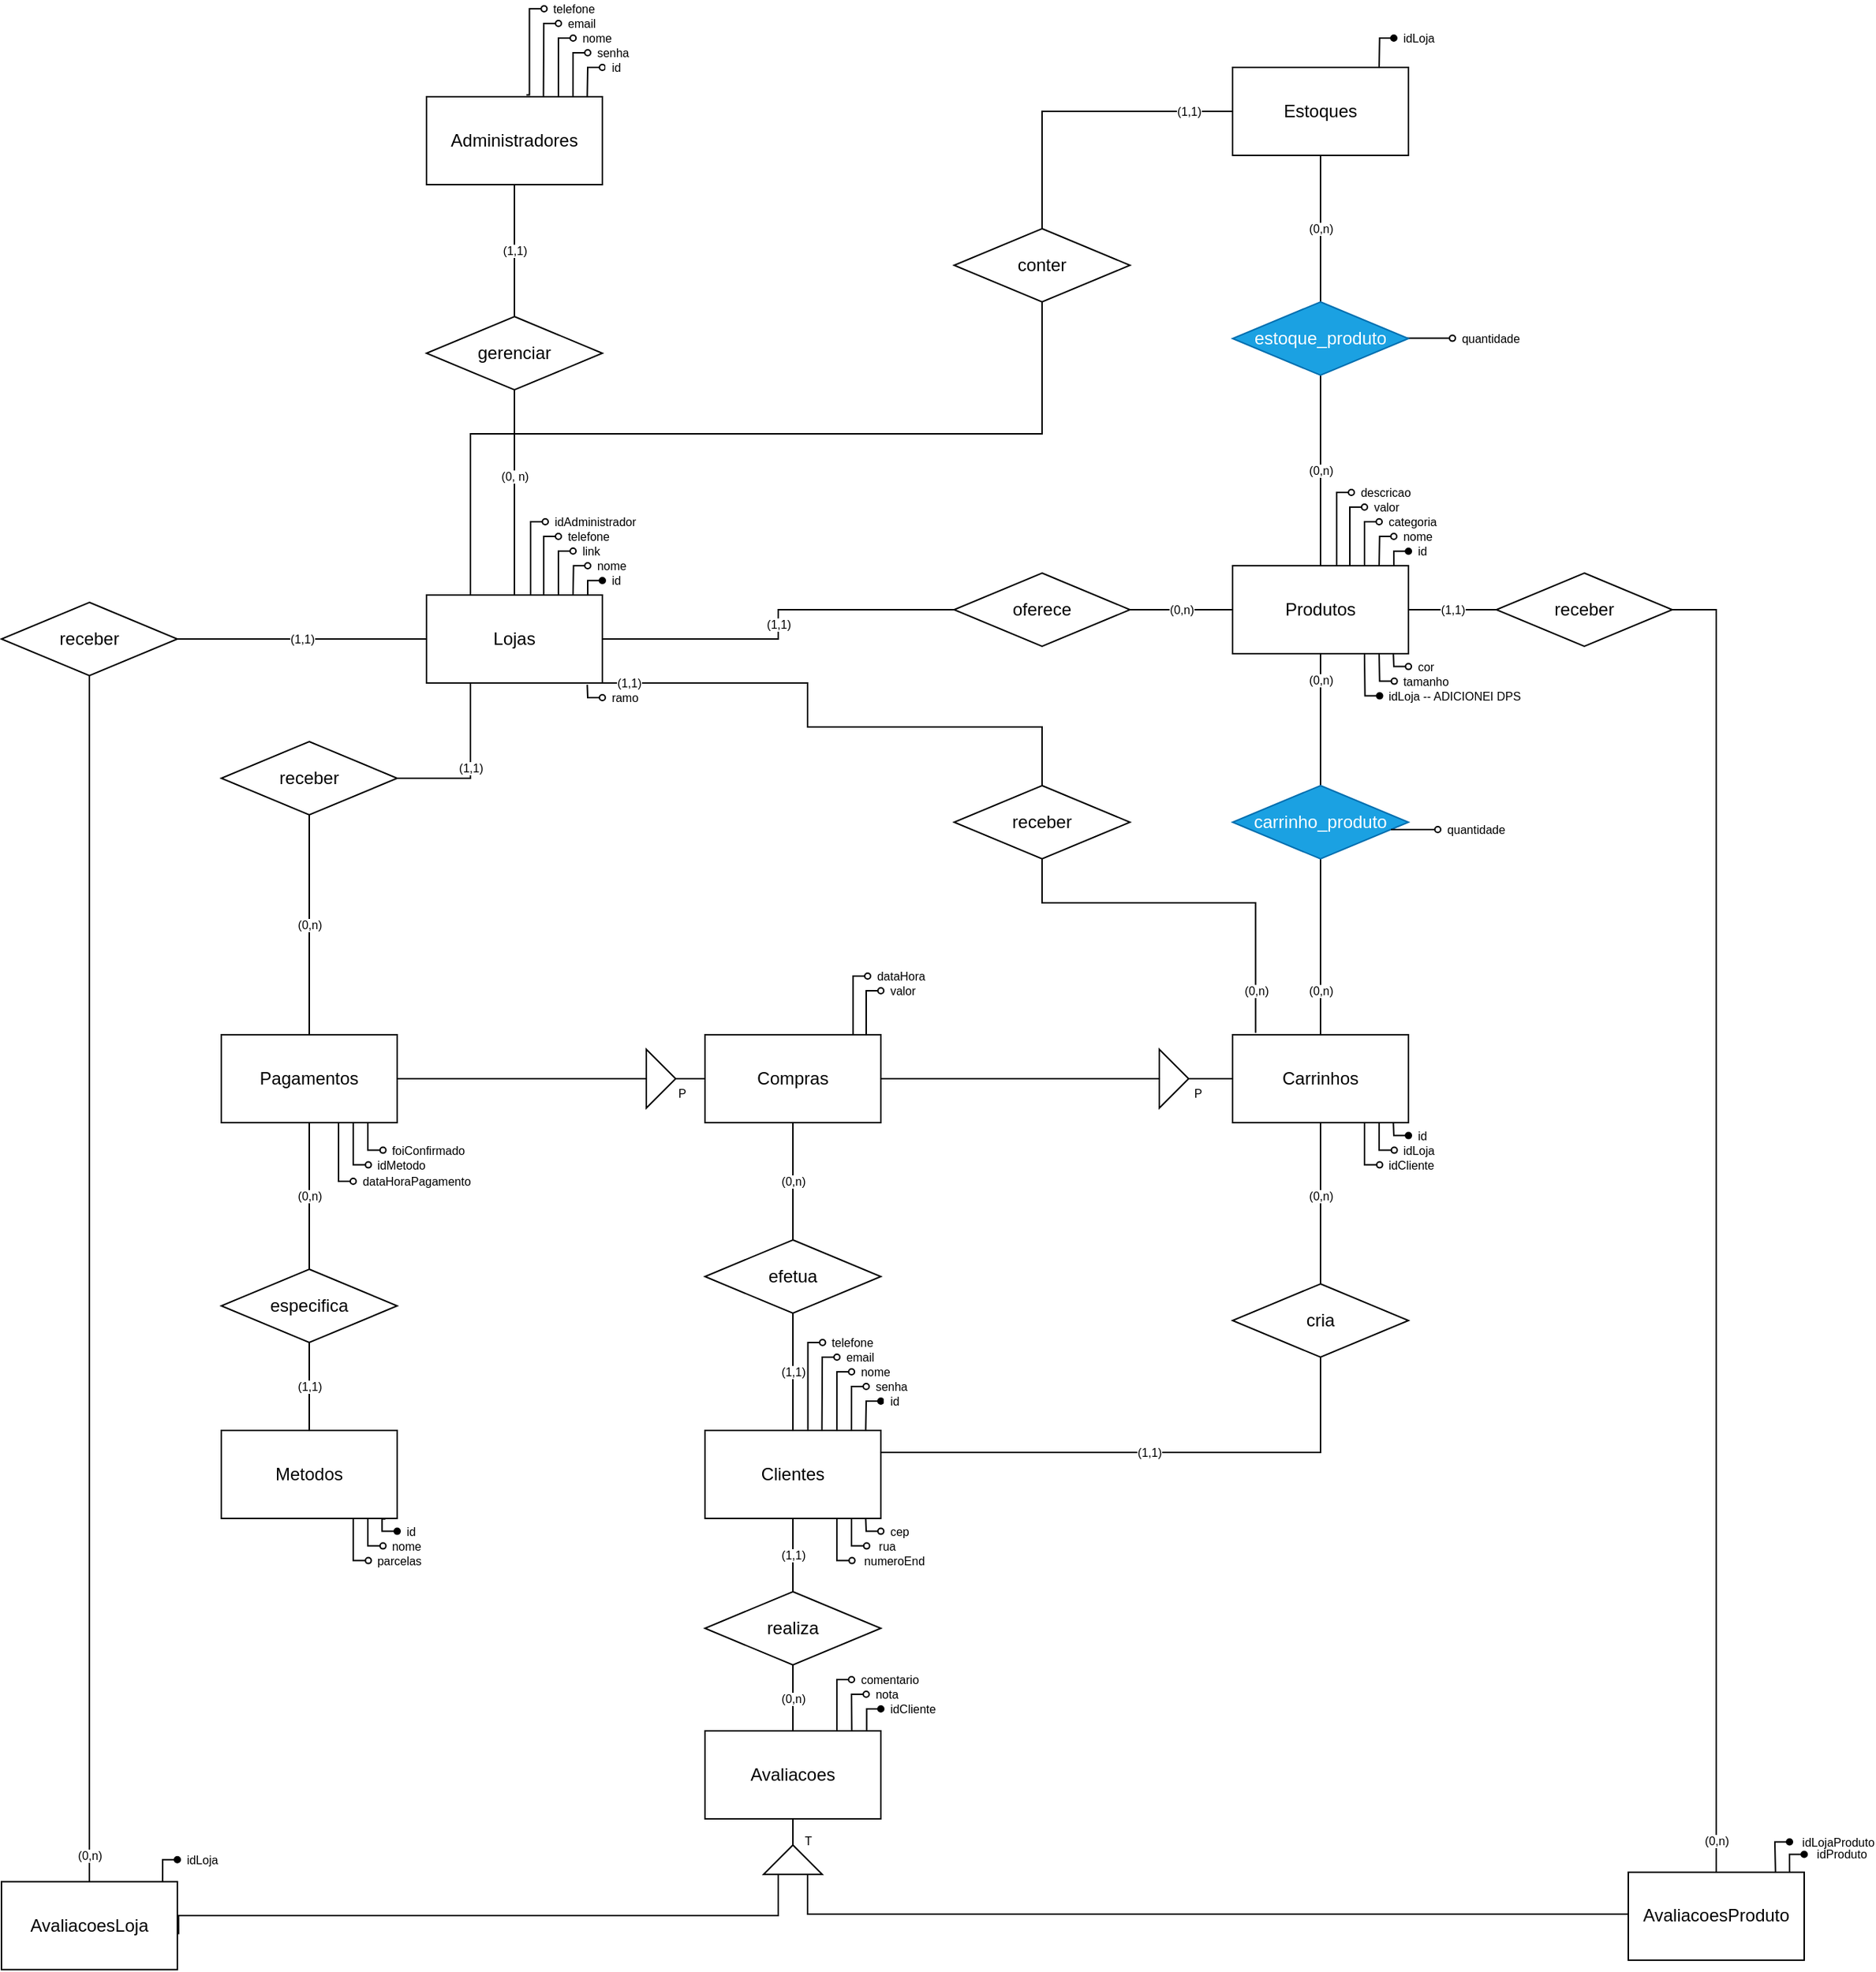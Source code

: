 <mxfile>
    <diagram id="R2lEEEUBdFMjLlhIrx00" name="Page-1">
        <mxGraphModel dx="750" dy="589" grid="1" gridSize="10" guides="1" tooltips="1" connect="1" arrows="1" fold="1" page="0" pageScale="1" pageWidth="850" pageHeight="1100" background="none" math="0" shadow="0" extFonts="Permanent Marker^https://fonts.googleapis.com/css?family=Permanent+Marker">
            <root>
                <mxCell id="0"/>
                <mxCell id="1" parent="0"/>
                <mxCell id="gfkWFcaRXmxyN_HxKn_e-24" value="(1,1)" style="edgeStyle=orthogonalEdgeStyle;rounded=0;orthogonalLoop=1;jettySize=auto;html=1;entryX=0;entryY=0.5;entryDx=0;entryDy=0;endArrow=none;endFill=0;endSize=3;fontSize=8;" parent="1" source="gfkWFcaRXmxyN_HxKn_e-1" target="gfkWFcaRXmxyN_HxKn_e-23" edge="1">
                    <mxGeometry relative="1" as="geometry"/>
                </mxCell>
                <mxCell id="3" value="" style="edgeStyle=elbowEdgeStyle;html=1;exitX=0.25;exitY=0;exitDx=0;exitDy=0;entryX=0.5;entryY=1;entryDx=0;entryDy=0;elbow=vertical;rounded=0;endArrow=none;endFill=0;" parent="1" source="gfkWFcaRXmxyN_HxKn_e-1" target="2" edge="1">
                    <mxGeometry x="0.2" relative="1" as="geometry">
                        <Array as="points">
                            <mxPoint x="350" y="300"/>
                            <mxPoint x="290" y="280"/>
                            <mxPoint x="370" y="280"/>
                        </Array>
                        <mxPoint as="offset"/>
                    </mxGeometry>
                </mxCell>
                <mxCell id="gfkWFcaRXmxyN_HxKn_e-30" value="(0,n)" style="edgeStyle=orthogonalEdgeStyle;rounded=0;orthogonalLoop=1;jettySize=auto;html=1;entryX=0.5;entryY=0;entryDx=0;entryDy=0;fontSize=8;endArrow=none;endFill=0;endSize=3;" parent="1" source="gfkWFcaRXmxyN_HxKn_e-10" target="gfkWFcaRXmxyN_HxKn_e-26" edge="1">
                    <mxGeometry x="-0.6" relative="1" as="geometry">
                        <mxPoint as="offset"/>
                    </mxGeometry>
                </mxCell>
                <mxCell id="gfkWFcaRXmxyN_HxKn_e-44" value="(1,1)" style="edgeStyle=orthogonalEdgeStyle;rounded=0;orthogonalLoop=1;jettySize=auto;html=1;entryX=0;entryY=0.5;entryDx=0;entryDy=0;fontSize=8;endArrow=none;endFill=0;endSize=3;" parent="1" source="gfkWFcaRXmxyN_HxKn_e-10" target="gfkWFcaRXmxyN_HxKn_e-43" edge="1">
                    <mxGeometry relative="1" as="geometry"/>
                </mxCell>
                <mxCell id="gfkWFcaRXmxyN_HxKn_e-60" value="(0,n)" style="edgeStyle=orthogonalEdgeStyle;rounded=0;orthogonalLoop=1;jettySize=auto;html=1;entryX=0.5;entryY=1;entryDx=0;entryDy=0;fontSize=8;endArrow=none;endFill=0;endSize=3;" parent="1" source="gfkWFcaRXmxyN_HxKn_e-15" target="gfkWFcaRXmxyN_HxKn_e-62" edge="1">
                    <mxGeometry relative="1" as="geometry">
                        <mxPoint x="-40" y="640.0" as="targetPoint"/>
                    </mxGeometry>
                </mxCell>
                <mxCell id="gfkWFcaRXmxyN_HxKn_e-15" value="Pagamentos" style="rounded=0;whiteSpace=wrap;html=1;" parent="1" vertex="1">
                    <mxGeometry x="-100" y="710" width="120" height="60" as="geometry"/>
                </mxCell>
                <mxCell id="gfkWFcaRXmxyN_HxKn_e-55" value="(0,n)" style="edgeStyle=orthogonalEdgeStyle;rounded=0;orthogonalLoop=1;jettySize=auto;html=1;fontSize=8;endArrow=none;endFill=0;endSize=3;exitX=0.5;exitY=0;exitDx=0;exitDy=0;entryX=0.5;entryY=1;entryDx=0;entryDy=0;" parent="1" source="gfkWFcaRXmxyN_HxKn_e-18" target="gfkWFcaRXmxyN_HxKn_e-49" edge="1">
                    <mxGeometry x="-0.958" relative="1" as="geometry">
                        <mxPoint x="120" y="770" as="targetPoint"/>
                        <mxPoint as="offset"/>
                    </mxGeometry>
                </mxCell>
                <mxCell id="gfkWFcaRXmxyN_HxKn_e-21" value="(1,1)" style="edgeStyle=orthogonalEdgeStyle;rounded=0;orthogonalLoop=1;jettySize=auto;html=1;exitX=0.5;exitY=0;exitDx=0;exitDy=0;entryX=0.5;entryY=1;entryDx=0;entryDy=0;endArrow=none;endFill=0;endSize=3;fontSize=8;" parent="1" source="gfkWFcaRXmxyN_HxKn_e-20" target="gfkWFcaRXmxyN_HxKn_e-16" edge="1">
                    <mxGeometry relative="1" as="geometry"/>
                </mxCell>
                <mxCell id="gfkWFcaRXmxyN_HxKn_e-22" value="(0, n)" style="edgeStyle=orthogonalEdgeStyle;rounded=0;orthogonalLoop=1;jettySize=auto;html=1;exitX=0.5;exitY=1;exitDx=0;exitDy=0;entryX=0.5;entryY=0;entryDx=0;entryDy=0;endArrow=none;endFill=0;endSize=3;fontSize=8;" parent="1" source="gfkWFcaRXmxyN_HxKn_e-20" target="gfkWFcaRXmxyN_HxKn_e-1" edge="1">
                    <mxGeometry x="-0.167" relative="1" as="geometry">
                        <mxPoint as="offset"/>
                    </mxGeometry>
                </mxCell>
                <mxCell id="gfkWFcaRXmxyN_HxKn_e-20" value="gerenciar" style="rhombus;whiteSpace=wrap;html=1;rounded=0;" parent="1" vertex="1">
                    <mxGeometry x="40" y="220" width="120" height="50" as="geometry"/>
                </mxCell>
                <mxCell id="gfkWFcaRXmxyN_HxKn_e-25" value="(0,n)" style="edgeStyle=orthogonalEdgeStyle;rounded=0;orthogonalLoop=1;jettySize=auto;html=1;entryX=0;entryY=0.5;entryDx=0;entryDy=0;endArrow=none;endFill=0;endSize=3;fontSize=8;" parent="1" source="gfkWFcaRXmxyN_HxKn_e-23" target="gfkWFcaRXmxyN_HxKn_e-10" edge="1">
                    <mxGeometry relative="1" as="geometry"/>
                </mxCell>
                <mxCell id="gfkWFcaRXmxyN_HxKn_e-23" value="oferece" style="rhombus;whiteSpace=wrap;html=1;rounded=0;" parent="1" vertex="1">
                    <mxGeometry x="400" y="395" width="120" height="50" as="geometry"/>
                </mxCell>
                <mxCell id="gfkWFcaRXmxyN_HxKn_e-31" value="(0,n)" style="edgeStyle=orthogonalEdgeStyle;rounded=0;orthogonalLoop=1;jettySize=auto;html=1;entryX=0.5;entryY=0;entryDx=0;entryDy=0;fontSize=8;endArrow=none;endFill=0;endSize=3;" parent="1" source="gfkWFcaRXmxyN_HxKn_e-26" target="gfkWFcaRXmxyN_HxKn_e-13" edge="1">
                    <mxGeometry x="0.5" relative="1" as="geometry">
                        <mxPoint as="offset"/>
                    </mxGeometry>
                </mxCell>
                <mxCell id="gfkWFcaRXmxyN_HxKn_e-38" value="(0,n)" style="edgeStyle=orthogonalEdgeStyle;rounded=0;orthogonalLoop=1;jettySize=auto;html=1;entryX=0.5;entryY=1;entryDx=0;entryDy=0;fontSize=8;endArrow=none;endFill=0;endSize=3;" parent="1" source="gfkWFcaRXmxyN_HxKn_e-37" target="gfkWFcaRXmxyN_HxKn_e-14" edge="1">
                    <mxGeometry relative="1" as="geometry"/>
                </mxCell>
                <mxCell id="gfkWFcaRXmxyN_HxKn_e-39" value="(1,1)" style="edgeStyle=orthogonalEdgeStyle;rounded=0;orthogonalLoop=1;jettySize=auto;html=1;entryX=0.5;entryY=0;entryDx=0;entryDy=0;fontSize=8;endArrow=none;endFill=0;endSize=3;" parent="1" source="gfkWFcaRXmxyN_HxKn_e-37" target="gfkWFcaRXmxyN_HxKn_e-12" edge="1">
                    <mxGeometry relative="1" as="geometry"/>
                </mxCell>
                <mxCell id="gfkWFcaRXmxyN_HxKn_e-37" value="efetua" style="rhombus;whiteSpace=wrap;html=1;rounded=0;" parent="1" vertex="1">
                    <mxGeometry x="230" y="850" width="120" height="50" as="geometry"/>
                </mxCell>
                <mxCell id="gfkWFcaRXmxyN_HxKn_e-45" value="(0,n)" style="edgeStyle=orthogonalEdgeStyle;rounded=0;orthogonalLoop=1;jettySize=auto;html=1;entryX=1;entryY=0.5;entryDx=0;entryDy=0;fontSize=8;endArrow=none;endFill=0;endSize=3;" parent="1" source="gfkWFcaRXmxyN_HxKn_e-43" target="gfkWFcaRXmxyN_HxKn_e-19" edge="1">
                    <mxGeometry x="0.773" relative="1" as="geometry">
                        <Array as="points">
                            <mxPoint x="920" y="420"/>
                            <mxPoint x="920" y="1305"/>
                        </Array>
                        <mxPoint as="offset"/>
                    </mxGeometry>
                </mxCell>
                <mxCell id="gfkWFcaRXmxyN_HxKn_e-43" value="receber" style="rhombus;whiteSpace=wrap;html=1;rounded=0;" parent="1" vertex="1">
                    <mxGeometry x="770" y="395" width="120" height="50" as="geometry"/>
                </mxCell>
                <mxCell id="gfkWFcaRXmxyN_HxKn_e-47" value="(0,n)" style="edgeStyle=orthogonalEdgeStyle;rounded=0;orthogonalLoop=1;jettySize=auto;html=1;entryX=0.5;entryY=1;entryDx=0;entryDy=0;fontSize=8;endArrow=none;endFill=0;endSize=3;" parent="1" source="gfkWFcaRXmxyN_HxKn_e-46" target="gfkWFcaRXmxyN_HxKn_e-11" edge="1">
                    <mxGeometry relative="1" as="geometry"/>
                </mxCell>
                <mxCell id="gfkWFcaRXmxyN_HxKn_e-54" value="(1,1)" style="edgeStyle=orthogonalEdgeStyle;rounded=0;orthogonalLoop=1;jettySize=auto;html=1;fontSize=8;endArrow=none;endFill=0;endSize=3;" parent="1" source="gfkWFcaRXmxyN_HxKn_e-49" target="gfkWFcaRXmxyN_HxKn_e-1" edge="1">
                    <mxGeometry relative="1" as="geometry"/>
                </mxCell>
                <mxCell id="gfkWFcaRXmxyN_HxKn_e-49" value="receber" style="rhombus;whiteSpace=wrap;html=1;rounded=0;" parent="1" vertex="1">
                    <mxGeometry x="-250" y="415" width="120" height="50" as="geometry"/>
                </mxCell>
                <mxCell id="gfkWFcaRXmxyN_HxKn_e-63" value="(1,1)" style="edgeStyle=orthogonalEdgeStyle;rounded=0;orthogonalLoop=1;jettySize=auto;html=1;entryX=0.25;entryY=1;entryDx=0;entryDy=0;fontSize=8;endArrow=none;endFill=0;endSize=3;" parent="1" source="gfkWFcaRXmxyN_HxKn_e-62" target="gfkWFcaRXmxyN_HxKn_e-1" edge="1">
                    <mxGeometry relative="1" as="geometry"/>
                </mxCell>
                <mxCell id="gfkWFcaRXmxyN_HxKn_e-62" value="receber" style="rhombus;whiteSpace=wrap;html=1;rounded=0;" parent="1" vertex="1">
                    <mxGeometry x="-100" y="510" width="120" height="50" as="geometry"/>
                </mxCell>
                <mxCell id="Jxzh74amWTMp8yf76nDP-11" value="" style="group" parent="1" vertex="1" connectable="0">
                    <mxGeometry x="40" y="20" width="120" height="110" as="geometry"/>
                </mxCell>
                <mxCell id="Jxzh74amWTMp8yf76nDP-6" value="&amp;nbsp; id" style="edgeStyle=elbowEdgeStyle;rounded=0;orthogonalLoop=1;jettySize=auto;html=1;exitX=0.914;exitY=-0.002;exitDx=0;exitDy=0;endArrow=oval;endFill=0;endSize=4;exitPerimeter=0;fontSize=8;align=left;" parent="Jxzh74amWTMp8yf76nDP-11" source="gfkWFcaRXmxyN_HxKn_e-16" edge="1">
                    <mxGeometry x="1" relative="1" as="geometry">
                        <mxPoint x="120" y="30" as="targetPoint"/>
                        <Array as="points">
                            <mxPoint x="110" y="40"/>
                            <mxPoint x="110" y="40"/>
                        </Array>
                        <mxPoint as="offset"/>
                    </mxGeometry>
                </mxCell>
                <mxCell id="gfkWFcaRXmxyN_HxKn_e-16" value="Administradores" style="rounded=0;whiteSpace=wrap;html=1;" parent="Jxzh74amWTMp8yf76nDP-11" vertex="1">
                    <mxGeometry y="50" width="120" height="60" as="geometry"/>
                </mxCell>
                <mxCell id="Jxzh74amWTMp8yf76nDP-7" value="&amp;nbsp; senha" style="edgeStyle=elbowEdgeStyle;rounded=0;orthogonalLoop=1;jettySize=auto;html=1;endArrow=oval;endFill=0;endSize=4;exitX=0.833;exitY=0;exitDx=0;exitDy=0;exitPerimeter=0;fontSize=8;align=left;labelBackgroundColor=none;" parent="Jxzh74amWTMp8yf76nDP-11" source="gfkWFcaRXmxyN_HxKn_e-16" edge="1">
                    <mxGeometry x="0.998" relative="1" as="geometry">
                        <mxPoint x="110" y="20" as="targetPoint"/>
                        <mxPoint x="100" y="40" as="sourcePoint"/>
                        <Array as="points">
                            <mxPoint x="100" y="30"/>
                            <mxPoint x="100" y="30"/>
                        </Array>
                        <mxPoint as="offset"/>
                    </mxGeometry>
                </mxCell>
                <mxCell id="Jxzh74amWTMp8yf76nDP-8" value="&amp;nbsp; nome" style="edgeStyle=elbowEdgeStyle;rounded=0;orthogonalLoop=1;jettySize=auto;html=1;endArrow=oval;endFill=0;endSize=4;exitX=0.75;exitY=0;exitDx=0;exitDy=0;fontSize=8;align=left;labelBackgroundColor=none;" parent="Jxzh74amWTMp8yf76nDP-11" source="gfkWFcaRXmxyN_HxKn_e-16" edge="1">
                    <mxGeometry x="1" relative="1" as="geometry">
                        <mxPoint x="100.04" y="10" as="targetPoint"/>
                        <mxPoint x="90.0" y="40" as="sourcePoint"/>
                        <Array as="points">
                            <mxPoint x="90.04" y="20"/>
                            <mxPoint x="90.04" y="20"/>
                        </Array>
                        <mxPoint as="offset"/>
                    </mxGeometry>
                </mxCell>
                <mxCell id="Jxzh74amWTMp8yf76nDP-9" value="&amp;nbsp; email" style="edgeStyle=elbowEdgeStyle;rounded=0;orthogonalLoop=1;jettySize=auto;html=1;endArrow=oval;endFill=0;endSize=4;exitX=0.665;exitY=-0.002;exitDx=0;exitDy=0;fontSize=8;align=left;labelBackgroundColor=none;exitPerimeter=0;" parent="Jxzh74amWTMp8yf76nDP-11" source="gfkWFcaRXmxyN_HxKn_e-16" edge="1">
                    <mxGeometry x="1" relative="1" as="geometry">
                        <mxPoint x="90.04" as="targetPoint"/>
                        <mxPoint x="80" y="40" as="sourcePoint"/>
                        <Array as="points">
                            <mxPoint x="80.04" y="10"/>
                            <mxPoint x="80.04" y="10"/>
                        </Array>
                        <mxPoint as="offset"/>
                    </mxGeometry>
                </mxCell>
                <mxCell id="Jxzh74amWTMp8yf76nDP-10" value="&amp;nbsp; telefone" style="edgeStyle=elbowEdgeStyle;rounded=0;orthogonalLoop=1;jettySize=auto;html=1;endArrow=oval;endFill=0;endSize=4;exitX=0.568;exitY=-0.021;exitDx=0;exitDy=0;fontSize=8;align=left;labelBackgroundColor=none;exitPerimeter=0;" parent="Jxzh74amWTMp8yf76nDP-11" source="gfkWFcaRXmxyN_HxKn_e-16" edge="1">
                    <mxGeometry x="1" relative="1" as="geometry">
                        <mxPoint x="80.24" y="-10" as="targetPoint"/>
                        <mxPoint x="70.0" y="39.88" as="sourcePoint"/>
                        <Array as="points">
                            <mxPoint x="70.24"/>
                            <mxPoint x="70.24"/>
                        </Array>
                        <mxPoint as="offset"/>
                    </mxGeometry>
                </mxCell>
                <mxCell id="Jxzh74amWTMp8yf76nDP-73" value="" style="group" parent="1" vertex="1" connectable="0">
                    <mxGeometry x="230" y="930" width="120" height="138.8" as="geometry"/>
                </mxCell>
                <mxCell id="gfkWFcaRXmxyN_HxKn_e-12" value="Clientes" style="rounded=0;whiteSpace=wrap;html=1;" parent="Jxzh74amWTMp8yf76nDP-73" vertex="1">
                    <mxGeometry y="50" width="120" height="60" as="geometry"/>
                </mxCell>
                <mxCell id="Jxzh74amWTMp8yf76nDP-47" value="&amp;nbsp; id" style="edgeStyle=elbowEdgeStyle;rounded=0;orthogonalLoop=1;jettySize=auto;html=1;exitX=0.914;exitY=-0.002;exitDx=0;exitDy=0;endArrow=oval;endFill=1;endSize=4;exitPerimeter=0;fontSize=8;align=left;" parent="Jxzh74amWTMp8yf76nDP-73" edge="1">
                    <mxGeometry x="1" relative="1" as="geometry">
                        <mxPoint x="120" y="30" as="targetPoint"/>
                        <mxPoint x="109.68" y="49.88" as="sourcePoint"/>
                        <Array as="points">
                            <mxPoint x="110" y="40"/>
                            <mxPoint x="110" y="40"/>
                        </Array>
                        <mxPoint as="offset"/>
                    </mxGeometry>
                </mxCell>
                <mxCell id="Jxzh74amWTMp8yf76nDP-48" value="&amp;nbsp; senha" style="edgeStyle=elbowEdgeStyle;rounded=0;orthogonalLoop=1;jettySize=auto;html=1;endArrow=oval;endFill=0;endSize=4;exitX=0.833;exitY=0;exitDx=0;exitDy=0;exitPerimeter=0;fontSize=8;align=left;labelBackgroundColor=none;" parent="Jxzh74amWTMp8yf76nDP-73" edge="1">
                    <mxGeometry x="0.998" relative="1" as="geometry">
                        <mxPoint x="110" y="20" as="targetPoint"/>
                        <mxPoint x="99.96" y="50" as="sourcePoint"/>
                        <Array as="points">
                            <mxPoint x="100" y="30"/>
                            <mxPoint x="100" y="30"/>
                        </Array>
                        <mxPoint as="offset"/>
                    </mxGeometry>
                </mxCell>
                <mxCell id="Jxzh74amWTMp8yf76nDP-49" value="&amp;nbsp; nome" style="edgeStyle=elbowEdgeStyle;rounded=0;orthogonalLoop=1;jettySize=auto;html=1;endArrow=oval;endFill=0;endSize=4;exitX=0.75;exitY=0;exitDx=0;exitDy=0;fontSize=8;align=left;labelBackgroundColor=none;" parent="Jxzh74amWTMp8yf76nDP-73" edge="1">
                    <mxGeometry x="1" relative="1" as="geometry">
                        <mxPoint x="100.04" y="10" as="targetPoint"/>
                        <mxPoint x="90" y="50" as="sourcePoint"/>
                        <Array as="points">
                            <mxPoint x="90.04" y="20"/>
                            <mxPoint x="90.04" y="20"/>
                        </Array>
                        <mxPoint as="offset"/>
                    </mxGeometry>
                </mxCell>
                <mxCell id="Jxzh74amWTMp8yf76nDP-50" value="&amp;nbsp; email" style="edgeStyle=elbowEdgeStyle;rounded=0;orthogonalLoop=1;jettySize=auto;html=1;endArrow=oval;endFill=0;endSize=4;exitX=0.665;exitY=-0.002;exitDx=0;exitDy=0;fontSize=8;align=left;labelBackgroundColor=none;exitPerimeter=0;" parent="Jxzh74amWTMp8yf76nDP-73" edge="1">
                    <mxGeometry x="1" relative="1" as="geometry">
                        <mxPoint x="90.04" as="targetPoint"/>
                        <mxPoint x="79.8" y="49.88" as="sourcePoint"/>
                        <Array as="points">
                            <mxPoint x="80.04" y="10"/>
                            <mxPoint x="80.04" y="10"/>
                        </Array>
                        <mxPoint as="offset"/>
                    </mxGeometry>
                </mxCell>
                <mxCell id="Jxzh74amWTMp8yf76nDP-51" value="&amp;nbsp; telefone" style="edgeStyle=elbowEdgeStyle;rounded=0;orthogonalLoop=1;jettySize=auto;html=1;endArrow=oval;endFill=0;endSize=4;fontSize=8;align=left;labelBackgroundColor=none;" parent="Jxzh74amWTMp8yf76nDP-73" source="gfkWFcaRXmxyN_HxKn_e-12" edge="1">
                    <mxGeometry x="1" relative="1" as="geometry">
                        <mxPoint x="80.24" y="-10" as="targetPoint"/>
                        <mxPoint x="68.16" y="48.74" as="sourcePoint"/>
                        <Array as="points">
                            <mxPoint x="70.24"/>
                            <mxPoint x="70.24"/>
                        </Array>
                        <mxPoint as="offset"/>
                    </mxGeometry>
                </mxCell>
                <mxCell id="Jxzh74amWTMp8yf76nDP-52" value="&amp;nbsp; cep" style="edgeStyle=elbowEdgeStyle;rounded=0;orthogonalLoop=1;jettySize=auto;html=1;exitX=0.914;exitY=1.02;exitDx=0;exitDy=0;labelBackgroundColor=none;fontSize=8;endArrow=oval;endFill=0;endSize=4;exitPerimeter=0;align=left;" parent="Jxzh74amWTMp8yf76nDP-73" edge="1">
                    <mxGeometry x="1" relative="1" as="geometry">
                        <mxPoint x="120" y="118.8" as="targetPoint"/>
                        <mxPoint x="109.68" y="110" as="sourcePoint"/>
                        <Array as="points">
                            <mxPoint x="110" y="118.8"/>
                            <mxPoint x="90" y="118.8"/>
                        </Array>
                        <mxPoint as="offset"/>
                    </mxGeometry>
                </mxCell>
                <mxCell id="Jxzh74amWTMp8yf76nDP-53" value="&amp;nbsp; &amp;nbsp;rua" style="edgeStyle=elbowEdgeStyle;rounded=0;orthogonalLoop=1;jettySize=auto;html=1;labelBackgroundColor=none;fontSize=8;endArrow=oval;endFill=0;endSize=4;align=left;" parent="Jxzh74amWTMp8yf76nDP-73" edge="1">
                    <mxGeometry x="1" relative="1" as="geometry">
                        <mxPoint x="110.32" y="128.8" as="targetPoint"/>
                        <mxPoint x="100" y="110" as="sourcePoint"/>
                        <Array as="points">
                            <mxPoint x="100" y="80"/>
                            <mxPoint x="80.32" y="128.8"/>
                        </Array>
                        <mxPoint as="offset"/>
                    </mxGeometry>
                </mxCell>
                <mxCell id="Jxzh74amWTMp8yf76nDP-54" value="&amp;nbsp; &amp;nbsp;numeroEnd" style="edgeStyle=elbowEdgeStyle;rounded=0;orthogonalLoop=1;jettySize=auto;html=1;labelBackgroundColor=none;fontSize=8;endArrow=oval;endFill=0;endSize=4;align=left;exitX=0.75;exitY=1;exitDx=0;exitDy=0;" parent="Jxzh74amWTMp8yf76nDP-73" edge="1">
                    <mxGeometry x="0.994" relative="1" as="geometry">
                        <mxPoint x="100.32" y="138.8" as="targetPoint"/>
                        <mxPoint x="90" y="110" as="sourcePoint"/>
                        <Array as="points">
                            <mxPoint x="90" y="90"/>
                            <mxPoint x="70.32" y="138.8"/>
                        </Array>
                        <mxPoint as="offset"/>
                    </mxGeometry>
                </mxCell>
                <mxCell id="4" value="(1,1)" style="edgeStyle=elbowEdgeStyle;rounded=0;html=1;entryX=0;entryY=0.5;entryDx=0;entryDy=0;endArrow=none;endFill=0;exitX=0.5;exitY=0;exitDx=0;exitDy=0;fontSize=8;" parent="1" source="2" target="gfkWFcaRXmxyN_HxKn_e-11" edge="1">
                    <mxGeometry x="0.714" relative="1" as="geometry">
                        <Array as="points">
                            <mxPoint x="460" y="120"/>
                        </Array>
                        <mxPoint as="offset"/>
                    </mxGeometry>
                </mxCell>
                <mxCell id="2" value="conter" style="rhombus;whiteSpace=wrap;html=1;rounded=0;" parent="1" vertex="1">
                    <mxGeometry x="400" y="160" width="120" height="50" as="geometry"/>
                </mxCell>
                <mxCell id="11" value="(1,1)" style="edgeStyle=elbowEdgeStyle;rounded=0;html=1;entryX=1;entryY=0.25;entryDx=0;entryDy=0;endArrow=none;endFill=0;exitX=0.5;exitY=1;exitDx=0;exitDy=0;jumpSize=5;fontSize=8;" parent="1" source="10" target="gfkWFcaRXmxyN_HxKn_e-12" edge="1">
                    <mxGeometry relative="1" as="geometry">
                        <Array as="points">
                            <mxPoint x="650" y="950"/>
                            <mxPoint x="640" y="970"/>
                        </Array>
                    </mxGeometry>
                </mxCell>
                <mxCell id="12" value="(0,n)" style="edgeStyle=elbowEdgeStyle;rounded=0;html=1;endArrow=none;endFill=0;exitX=0.5;exitY=0;exitDx=0;exitDy=0;fontSize=8;" parent="1" source="10" edge="1">
                    <mxGeometry relative="1" as="geometry">
                        <mxPoint x="640" y="770" as="targetPoint"/>
                        <Array as="points">
                            <mxPoint x="650" y="830"/>
                        </Array>
                    </mxGeometry>
                </mxCell>
                <mxCell id="10" value="cria" style="rhombus;whiteSpace=wrap;html=1;rounded=0;" parent="1" vertex="1">
                    <mxGeometry x="590" y="880" width="120" height="50" as="geometry"/>
                </mxCell>
                <mxCell id="20" value="(1,1)" style="edgeStyle=orthogonalEdgeStyle;rounded=0;jumpSize=5;html=1;entryX=0.75;entryY=1;entryDx=0;entryDy=0;fontSize=8;endArrow=none;endFill=0;" parent="1" source="19" target="gfkWFcaRXmxyN_HxKn_e-1" edge="1">
                    <mxGeometry x="0.76" relative="1" as="geometry">
                        <Array as="points">
                            <mxPoint x="460" y="500"/>
                            <mxPoint x="300" y="500"/>
                        </Array>
                        <mxPoint as="offset"/>
                    </mxGeometry>
                </mxCell>
                <mxCell id="21" value="(0,n)" style="edgeStyle=orthogonalEdgeStyle;rounded=0;jumpSize=5;html=1;entryX=0.131;entryY=-0.021;entryDx=0;entryDy=0;fontSize=8;endArrow=none;endFill=0;exitX=0.5;exitY=1;exitDx=0;exitDy=0;entryPerimeter=0;" parent="1" source="19" target="gfkWFcaRXmxyN_HxKn_e-13" edge="1">
                    <mxGeometry x="0.783" relative="1" as="geometry">
                        <Array as="points">
                            <mxPoint x="460" y="620"/>
                            <mxPoint x="606" y="620"/>
                        </Array>
                        <mxPoint as="offset"/>
                    </mxGeometry>
                </mxCell>
                <mxCell id="19" value="receber" style="rhombus;whiteSpace=wrap;html=1;rounded=0;" parent="1" vertex="1">
                    <mxGeometry x="400" y="540" width="120" height="50" as="geometry"/>
                </mxCell>
                <mxCell id="gfkWFcaRXmxyN_HxKn_e-48" value="(0,n)" style="edgeStyle=orthogonalEdgeStyle;rounded=0;orthogonalLoop=1;jettySize=auto;html=1;entryX=0.5;entryY=0;entryDx=0;entryDy=0;fontSize=8;endArrow=none;endFill=0;endSize=3;" parent="1" source="gfkWFcaRXmxyN_HxKn_e-46" target="gfkWFcaRXmxyN_HxKn_e-10" edge="1">
                    <mxGeometry relative="1" as="geometry"/>
                </mxCell>
                <mxCell id="24" value="" style="group" parent="1" vertex="1" connectable="0">
                    <mxGeometry x="590" y="540" width="128" height="50" as="geometry"/>
                </mxCell>
                <mxCell id="gfkWFcaRXmxyN_HxKn_e-26" value="carrinho_produto" style="rhombus;whiteSpace=wrap;html=1;rounded=0;fillColor=#1ba1e2;fontColor=#ffffff;strokeColor=#006EAF;" parent="24" vertex="1">
                    <mxGeometry width="120" height="50" as="geometry"/>
                </mxCell>
                <mxCell id="Jxzh74amWTMp8yf76nDP-60" value="&amp;nbsp; quantidade" style="edgeStyle=elbowEdgeStyle;rounded=0;orthogonalLoop=1;jettySize=auto;html=1;labelBackgroundColor=none;fontSize=8;endArrow=oval;endFill=0;endSize=4;align=left;" parent="24" source="gfkWFcaRXmxyN_HxKn_e-26" edge="1">
                    <mxGeometry x="1" relative="1" as="geometry">
                        <mxPoint x="140" y="30" as="targetPoint"/>
                        <mxPoint x="80" y="50" as="sourcePoint"/>
                        <Array as="points">
                            <mxPoint x="70" y="50"/>
                            <mxPoint x="128" y="50"/>
                        </Array>
                        <mxPoint as="offset"/>
                    </mxGeometry>
                </mxCell>
                <mxCell id="25" value="" style="group" parent="1" vertex="1" connectable="0">
                    <mxGeometry x="590" y="210" width="138" height="50" as="geometry"/>
                </mxCell>
                <mxCell id="9" value="&amp;nbsp; quantidade" style="edgeStyle=elbowEdgeStyle;rounded=0;orthogonalLoop=1;jettySize=auto;html=1;labelBackgroundColor=none;fontSize=8;endArrow=oval;endFill=0;endSize=4;align=left;" parent="25" edge="1">
                    <mxGeometry x="1" relative="1" as="geometry">
                        <mxPoint x="150" y="24.8" as="targetPoint"/>
                        <mxPoint x="70" y="24.8" as="sourcePoint"/>
                        <Array as="points">
                            <mxPoint x="80" y="24.8"/>
                            <mxPoint x="138" y="24.8"/>
                        </Array>
                        <mxPoint as="offset"/>
                    </mxGeometry>
                </mxCell>
                <mxCell id="gfkWFcaRXmxyN_HxKn_e-46" value="estoque_produto" style="rhombus;whiteSpace=wrap;html=1;rounded=0;fillColor=#1ba1e2;fontColor=#ffffff;strokeColor=#006EAF;" parent="25" vertex="1">
                    <mxGeometry width="120" height="50" as="geometry"/>
                </mxCell>
                <mxCell id="26" value="" style="group" parent="1" vertex="1" connectable="0">
                    <mxGeometry x="590" y="50" width="120" height="60" as="geometry"/>
                </mxCell>
                <mxCell id="gfkWFcaRXmxyN_HxKn_e-11" value="Estoques&lt;span style=&quot;color: rgba(0, 0, 0, 0); font-family: monospace; font-size: 0px; text-align: start;&quot;&gt;%3CmxGraphModel%3E%3Croot%3E%3CmxCell%20id%3D%220%22%2F%3E%3CmxCell%20id%3D%221%22%20parent%3D%220%22%2F%3E%3CmxCell%20id%3D%222%22%20value%3D%22Produtos%22%20style%3D%22rounded%3D0%3BwhiteSpace%3Dwrap%3Bhtml%3D1%3B%22%20vertex%3D%221%22%20parent%3D%221%22%3E%3CmxGeometry%20x%3D%22320%22%20y%3D%2290%22%20width%3D%22120%22%20height%3D%2260%22%20as%3D%22geometry%22%2F%3E%3C%2FmxCell%3E%3C%2Froot%3E%3C%2FmxGraphModel%3E&lt;/span&gt;" style="rounded=0;whiteSpace=wrap;html=1;" parent="26" vertex="1">
                    <mxGeometry width="120" height="60" as="geometry"/>
                </mxCell>
                <mxCell id="Jxzh74amWTMp8yf76nDP-30" value="&amp;nbsp; idLoja" style="edgeStyle=elbowEdgeStyle;rounded=0;orthogonalLoop=1;jettySize=auto;html=1;endArrow=oval;endFill=1;endSize=4;fontSize=8;align=left;labelBackgroundColor=none;" parent="26" edge="1">
                    <mxGeometry x="1" relative="1" as="geometry">
                        <mxPoint x="110" y="-20" as="targetPoint"/>
                        <mxPoint x="100" as="sourcePoint"/>
                        <Array as="points">
                            <mxPoint x="100.32" y="0.12"/>
                        </Array>
                        <mxPoint as="offset"/>
                    </mxGeometry>
                </mxCell>
                <mxCell id="27" value="" style="group" parent="1" vertex="1" connectable="0">
                    <mxGeometry x="590" y="340" width="120" height="138.8" as="geometry"/>
                </mxCell>
                <mxCell id="gfkWFcaRXmxyN_HxKn_e-10" value="Produtos" style="rounded=0;whiteSpace=wrap;html=1;" parent="27" vertex="1">
                    <mxGeometry y="50" width="120" height="60" as="geometry"/>
                </mxCell>
                <mxCell id="Jxzh74amWTMp8yf76nDP-22" value="&amp;nbsp; id" style="edgeStyle=elbowEdgeStyle;rounded=0;orthogonalLoop=1;jettySize=auto;html=1;endArrow=oval;endFill=1;endSize=4;fontSize=8;align=left;labelBackgroundColor=none;exitX=0.917;exitY=-0.008;exitDx=0;exitDy=0;exitPerimeter=0;" parent="27" edge="1">
                    <mxGeometry x="1" relative="1" as="geometry">
                        <mxPoint x="120" y="40.12" as="targetPoint"/>
                        <mxPoint x="110.04" y="49.52" as="sourcePoint"/>
                        <Array as="points">
                            <mxPoint x="110" y="50.12"/>
                            <mxPoint x="110" y="50.12"/>
                        </Array>
                        <mxPoint as="offset"/>
                    </mxGeometry>
                </mxCell>
                <mxCell id="Jxzh74amWTMp8yf76nDP-23" value="&amp;nbsp; nome" style="edgeStyle=elbowEdgeStyle;rounded=0;orthogonalLoop=1;jettySize=auto;html=1;endArrow=oval;endFill=0;endSize=4;fontSize=8;align=left;labelBackgroundColor=none;" parent="27" edge="1">
                    <mxGeometry x="1" relative="1" as="geometry">
                        <mxPoint x="110" y="30" as="targetPoint"/>
                        <mxPoint x="100" y="50" as="sourcePoint"/>
                        <Array as="points">
                            <mxPoint x="100.32" y="50.12"/>
                        </Array>
                        <mxPoint as="offset"/>
                    </mxGeometry>
                </mxCell>
                <mxCell id="Jxzh74amWTMp8yf76nDP-24" value="&amp;nbsp; categoria" style="edgeStyle=elbowEdgeStyle;rounded=0;orthogonalLoop=1;jettySize=auto;html=1;endArrow=oval;endFill=0;endSize=4;fontSize=8;align=left;labelBackgroundColor=none;" parent="27" edge="1">
                    <mxGeometry x="1" relative="1" as="geometry">
                        <mxPoint x="100" y="20" as="targetPoint"/>
                        <mxPoint x="90" y="50" as="sourcePoint"/>
                        <Array as="points">
                            <mxPoint x="90" y="30"/>
                            <mxPoint x="90.32" y="40.12"/>
                        </Array>
                        <mxPoint as="offset"/>
                    </mxGeometry>
                </mxCell>
                <mxCell id="Jxzh74amWTMp8yf76nDP-25" value="&amp;nbsp; valor" style="edgeStyle=elbowEdgeStyle;rounded=0;orthogonalLoop=1;jettySize=auto;html=1;exitX=0.658;exitY=0;exitDx=0;exitDy=0;endArrow=oval;endFill=0;endSize=4;fontSize=8;align=left;labelBackgroundColor=none;exitPerimeter=0;" parent="27" edge="1">
                    <mxGeometry x="1" relative="1" as="geometry">
                        <mxPoint x="90" y="10" as="targetPoint"/>
                        <mxPoint x="78.96" y="50" as="sourcePoint"/>
                        <Array as="points">
                            <mxPoint x="80" y="10"/>
                            <mxPoint x="80" y="20"/>
                            <mxPoint x="80" y="30"/>
                            <mxPoint x="80" y="10"/>
                            <mxPoint x="80.32" y="20.12"/>
                        </Array>
                        <mxPoint as="offset"/>
                    </mxGeometry>
                </mxCell>
                <mxCell id="Jxzh74amWTMp8yf76nDP-26" value="&amp;nbsp; descricao" style="edgeStyle=elbowEdgeStyle;rounded=0;orthogonalLoop=1;jettySize=auto;html=1;exitX=0.583;exitY=0;exitDx=0;exitDy=0;endArrow=oval;endFill=0;endSize=4;fontSize=8;align=left;labelBackgroundColor=none;exitPerimeter=0;" parent="27" edge="1">
                    <mxGeometry x="1" relative="1" as="geometry">
                        <mxPoint x="81.04" as="targetPoint"/>
                        <mxPoint x="69.96" y="50" as="sourcePoint"/>
                        <Array as="points">
                            <mxPoint x="71.04"/>
                            <mxPoint x="71.04" y="10"/>
                            <mxPoint x="71.04" y="20"/>
                            <mxPoint x="71.04"/>
                            <mxPoint x="71.36" y="10.12"/>
                        </Array>
                        <mxPoint as="offset"/>
                    </mxGeometry>
                </mxCell>
                <mxCell id="Jxzh74amWTMp8yf76nDP-27" value="&amp;nbsp; cor" style="edgeStyle=elbowEdgeStyle;rounded=0;orthogonalLoop=1;jettySize=auto;html=1;exitX=0.914;exitY=1.02;exitDx=0;exitDy=0;labelBackgroundColor=none;fontSize=8;endArrow=oval;endFill=0;endSize=4;exitPerimeter=0;align=left;" parent="27" edge="1">
                    <mxGeometry x="1" relative="1" as="geometry">
                        <mxPoint x="120" y="118.8" as="targetPoint"/>
                        <mxPoint x="109.68" y="110.0" as="sourcePoint"/>
                        <Array as="points">
                            <mxPoint x="110" y="118.8"/>
                            <mxPoint x="90" y="118.8"/>
                        </Array>
                        <mxPoint as="offset"/>
                    </mxGeometry>
                </mxCell>
                <mxCell id="Jxzh74amWTMp8yf76nDP-28" value="&amp;nbsp; tamanho" style="edgeStyle=elbowEdgeStyle;rounded=0;orthogonalLoop=1;jettySize=auto;html=1;labelBackgroundColor=none;fontSize=8;endArrow=oval;endFill=0;endSize=4;align=left;" parent="27" edge="1">
                    <mxGeometry x="1" relative="1" as="geometry">
                        <mxPoint x="110.32" y="128.8" as="targetPoint"/>
                        <mxPoint x="100" y="110" as="sourcePoint"/>
                        <Array as="points">
                            <mxPoint x="100.32" y="128.8"/>
                            <mxPoint x="80.32" y="128.8"/>
                        </Array>
                        <mxPoint as="offset"/>
                    </mxGeometry>
                </mxCell>
                <mxCell id="22" value="&amp;nbsp; idLoja -- ADICIONEI DPS" style="edgeStyle=elbowEdgeStyle;rounded=0;orthogonalLoop=1;jettySize=auto;html=1;labelBackgroundColor=none;fontSize=8;endArrow=oval;endFill=1;endSize=4;align=left;exitX=0.75;exitY=1;exitDx=0;exitDy=0;" parent="27" source="gfkWFcaRXmxyN_HxKn_e-10" edge="1">
                    <mxGeometry x="1" relative="1" as="geometry">
                        <mxPoint x="100.32" y="138.8" as="targetPoint"/>
                        <mxPoint x="90" y="120" as="sourcePoint"/>
                        <Array as="points">
                            <mxPoint x="90.32" y="138.8"/>
                            <mxPoint x="70.32" y="138.8"/>
                        </Array>
                        <mxPoint as="offset"/>
                    </mxGeometry>
                </mxCell>
                <mxCell id="31" value="&amp;nbsp; foiConfirmado" style="edgeStyle=elbowEdgeStyle;rounded=0;orthogonalLoop=1;jettySize=auto;html=1;labelBackgroundColor=none;fontSize=8;endArrow=oval;endFill=0;endSize=4;align=left;" parent="1" edge="1">
                    <mxGeometry x="1" relative="1" as="geometry">
                        <mxPoint x="10.32" y="788.8" as="targetPoint"/>
                        <mxPoint y="770" as="sourcePoint"/>
                        <Array as="points">
                            <mxPoint y="770"/>
                            <mxPoint y="740"/>
                            <mxPoint x="-19.68" y="788.8"/>
                        </Array>
                        <mxPoint as="offset"/>
                    </mxGeometry>
                </mxCell>
                <mxCell id="32" value="&amp;nbsp; idMetodo" style="edgeStyle=elbowEdgeStyle;rounded=0;orthogonalLoop=1;jettySize=auto;html=1;labelBackgroundColor=none;fontSize=8;endArrow=oval;endFill=0;endSize=4;align=left;" parent="1" edge="1">
                    <mxGeometry x="1" relative="1" as="geometry">
                        <mxPoint x="0.32" y="798.8" as="targetPoint"/>
                        <mxPoint x="-10" y="770" as="sourcePoint"/>
                        <Array as="points">
                            <mxPoint x="-10" y="750"/>
                            <mxPoint x="-29.68" y="798.8"/>
                        </Array>
                        <mxPoint as="offset"/>
                    </mxGeometry>
                </mxCell>
                <mxCell id="34" value="&amp;nbsp; dataHoraPagamento" style="edgeStyle=elbowEdgeStyle;rounded=0;orthogonalLoop=1;jettySize=auto;html=1;labelBackgroundColor=none;fontSize=8;endArrow=oval;endFill=0;endSize=4;align=left;" parent="1" edge="1">
                    <mxGeometry x="1" relative="1" as="geometry">
                        <mxPoint x="-10" y="810" as="targetPoint"/>
                        <mxPoint x="-20" y="770" as="sourcePoint"/>
                        <Array as="points">
                            <mxPoint x="-20" y="810"/>
                            <mxPoint x="-20" y="790"/>
                            <mxPoint x="-30" y="770"/>
                            <mxPoint x="-30" y="771.2"/>
                            <mxPoint x="-49.68" y="820"/>
                        </Array>
                        <mxPoint as="offset"/>
                    </mxGeometry>
                </mxCell>
                <mxCell id="45" value="(0,n)" style="edgeStyle=orthogonalEdgeStyle;rounded=0;jumpSize=5;html=1;entryX=0.5;entryY=1;entryDx=0;entryDy=0;fontSize=8;endArrow=none;endFill=0;" parent="1" source="42" target="gfkWFcaRXmxyN_HxKn_e-15" edge="1">
                    <mxGeometry relative="1" as="geometry"/>
                </mxCell>
                <mxCell id="42" value="especifica" style="rhombus;whiteSpace=wrap;html=1;rounded=0;" parent="1" vertex="1">
                    <mxGeometry x="-100" y="870" width="120" height="50" as="geometry"/>
                </mxCell>
                <mxCell id="44" value="(1,1)" style="edgeStyle=orthogonalEdgeStyle;rounded=0;jumpSize=5;html=1;fontSize=8;endArrow=none;endFill=0;" parent="1" source="35" target="42" edge="1">
                    <mxGeometry relative="1" as="geometry"/>
                </mxCell>
                <mxCell id="35" value="Metodos" style="rounded=0;whiteSpace=wrap;html=1;" parent="1" vertex="1">
                    <mxGeometry x="-100" y="980" width="120" height="60" as="geometry"/>
                </mxCell>
                <mxCell id="36" value="&amp;nbsp; id" style="edgeStyle=elbowEdgeStyle;rounded=0;orthogonalLoop=1;jettySize=auto;html=1;labelBackgroundColor=none;fontSize=8;endArrow=oval;endFill=1;endSize=4;align=left;exitX=0.933;exitY=1.007;exitDx=0;exitDy=0;exitPerimeter=0;" parent="1" edge="1">
                    <mxGeometry x="1" relative="1" as="geometry">
                        <mxPoint x="20.0" y="1048.8" as="targetPoint"/>
                        <mxPoint x="11.96" y="1040.42" as="sourcePoint"/>
                        <Array as="points">
                            <mxPoint x="9.68" y="1000"/>
                            <mxPoint x="-10.0" y="1048.8"/>
                        </Array>
                        <mxPoint as="offset"/>
                    </mxGeometry>
                </mxCell>
                <mxCell id="37" value="&amp;nbsp; nome" style="edgeStyle=elbowEdgeStyle;rounded=0;orthogonalLoop=1;jettySize=auto;html=1;labelBackgroundColor=none;fontSize=8;endArrow=oval;endFill=0;endSize=4;align=left;" parent="1" edge="1">
                    <mxGeometry x="1" relative="1" as="geometry">
                        <mxPoint x="10.32" y="1058.8" as="targetPoint"/>
                        <mxPoint y="1040" as="sourcePoint"/>
                        <Array as="points">
                            <mxPoint y="1040"/>
                            <mxPoint y="1010"/>
                            <mxPoint x="-19.68" y="1058.8"/>
                        </Array>
                        <mxPoint as="offset"/>
                    </mxGeometry>
                </mxCell>
                <mxCell id="46" value="&amp;nbsp; parcelas" style="edgeStyle=elbowEdgeStyle;rounded=0;orthogonalLoop=1;jettySize=auto;html=1;labelBackgroundColor=none;fontSize=8;endArrow=oval;endFill=0;endSize=4;align=left;exitX=0.75;exitY=1;exitDx=0;exitDy=0;" parent="1" source="35" edge="1">
                    <mxGeometry x="1" relative="1" as="geometry">
                        <mxPoint x="0.32" y="1068.8" as="targetPoint"/>
                        <mxPoint x="-10" y="1050" as="sourcePoint"/>
                        <Array as="points">
                            <mxPoint x="-10" y="1050"/>
                            <mxPoint x="-10" y="1020"/>
                            <mxPoint x="-29.68" y="1068.8"/>
                        </Array>
                        <mxPoint as="offset"/>
                    </mxGeometry>
                </mxCell>
                <mxCell id="50" value="&amp;nbsp; idCliente" style="edgeStyle=elbowEdgeStyle;rounded=0;orthogonalLoop=1;jettySize=auto;html=1;endArrow=oval;endFill=1;endSize=4;fontSize=8;align=left;labelBackgroundColor=none;" parent="1" source="54" edge="1">
                    <mxGeometry x="1" relative="1" as="geometry">
                        <mxPoint x="350.0" y="1170" as="targetPoint"/>
                        <mxPoint x="340" y="1180" as="sourcePoint"/>
                        <Array as="points">
                            <mxPoint x="340.32" y="1190.12"/>
                        </Array>
                        <mxPoint as="offset"/>
                    </mxGeometry>
                </mxCell>
                <mxCell id="52" value="&amp;nbsp; nota" style="edgeStyle=elbowEdgeStyle;rounded=0;orthogonalLoop=1;jettySize=auto;html=1;endArrow=oval;endFill=0;endSize=4;fontSize=8;align=left;labelBackgroundColor=none;exitX=0.835;exitY=0.018;exitDx=0;exitDy=0;exitPerimeter=0;" parent="1" source="54" edge="1">
                    <mxGeometry x="1" relative="1" as="geometry">
                        <mxPoint x="340" y="1160" as="targetPoint"/>
                        <mxPoint x="310" y="1180" as="sourcePoint"/>
                        <Array as="points">
                            <mxPoint x="330" y="1170"/>
                            <mxPoint x="320" y="1170"/>
                            <mxPoint x="310" y="1150"/>
                            <mxPoint x="310.32" y="1160.12"/>
                        </Array>
                        <mxPoint as="offset"/>
                    </mxGeometry>
                </mxCell>
                <mxCell id="53" value="&amp;nbsp; comentario" style="edgeStyle=elbowEdgeStyle;rounded=0;orthogonalLoop=1;jettySize=auto;html=1;endArrow=oval;endFill=0;endSize=4;fontSize=8;align=left;labelBackgroundColor=none;" parent="1" source="54" edge="1">
                    <mxGeometry x="1" relative="1" as="geometry">
                        <mxPoint x="330" y="1150" as="targetPoint"/>
                        <mxPoint x="300" y="1180" as="sourcePoint"/>
                        <Array as="points">
                            <mxPoint x="320" y="1170"/>
                            <mxPoint x="300.32" y="1150.12"/>
                        </Array>
                        <mxPoint as="offset"/>
                    </mxGeometry>
                </mxCell>
                <mxCell id="54" value="Avaliacoes" style="rounded=0;whiteSpace=wrap;html=1;" parent="1" vertex="1">
                    <mxGeometry x="230" y="1185" width="120" height="60" as="geometry"/>
                </mxCell>
                <mxCell id="56" value="(1,1)" style="edgeStyle=orthogonalEdgeStyle;rounded=0;jumpSize=5;html=1;fontSize=8;endArrow=none;endFill=0;" parent="1" source="55" edge="1">
                    <mxGeometry relative="1" as="geometry">
                        <mxPoint x="290" y="1040" as="targetPoint"/>
                    </mxGeometry>
                </mxCell>
                <mxCell id="57" value="(0,n)" style="edgeStyle=orthogonalEdgeStyle;rounded=0;jumpSize=5;html=1;entryX=0.5;entryY=0;entryDx=0;entryDy=0;fontSize=8;endArrow=none;endFill=0;" parent="1" source="55" target="54" edge="1">
                    <mxGeometry relative="1" as="geometry"/>
                </mxCell>
                <mxCell id="55" value="realiza" style="rhombus;whiteSpace=wrap;html=1;rounded=0;" parent="1" vertex="1">
                    <mxGeometry x="230" y="1090" width="120" height="50" as="geometry"/>
                </mxCell>
                <mxCell id="62" value="T" style="edgeStyle=orthogonalEdgeStyle;rounded=0;jumpSize=5;html=1;entryX=0.5;entryY=1;entryDx=0;entryDy=0;fontSize=8;endArrow=none;endFill=0;" parent="1" source="60" target="54" edge="1">
                    <mxGeometry x="-0.741" y="-10" relative="1" as="geometry">
                        <mxPoint as="offset"/>
                    </mxGeometry>
                </mxCell>
                <mxCell id="63" style="edgeStyle=orthogonalEdgeStyle;rounded=0;jumpSize=5;html=1;entryX=1.007;entryY=0.599;entryDx=0;entryDy=0;entryPerimeter=0;fontSize=8;endArrow=none;endFill=0;exitX=0;exitY=0.25;exitDx=0;exitDy=0;" parent="1" source="60" target="gfkWFcaRXmxyN_HxKn_e-18" edge="1">
                    <mxGeometry relative="1" as="geometry">
                        <Array as="points">
                            <mxPoint x="280" y="1311"/>
                        </Array>
                    </mxGeometry>
                </mxCell>
                <mxCell id="60" value="" style="triangle;whiteSpace=wrap;html=1;fontSize=8;rotation=-90;" parent="1" vertex="1">
                    <mxGeometry x="280" y="1252.86" width="20" height="40" as="geometry"/>
                </mxCell>
                <mxCell id="65" style="edgeStyle=orthogonalEdgeStyle;rounded=0;jumpSize=5;html=1;entryX=0;entryY=0.75;entryDx=0;entryDy=0;fontSize=8;endArrow=none;endFill=0;" parent="1" source="gfkWFcaRXmxyN_HxKn_e-19" target="60" edge="1">
                    <mxGeometry relative="1" as="geometry">
                        <Array as="points">
                            <mxPoint x="300" y="1310"/>
                        </Array>
                    </mxGeometry>
                </mxCell>
                <mxCell id="66" value="" style="group" parent="1" vertex="1" connectable="0">
                    <mxGeometry x="-250" y="1272.86" width="120" height="75" as="geometry"/>
                </mxCell>
                <mxCell id="Jxzh74amWTMp8yf76nDP-68" value="&amp;nbsp; idLoja" style="edgeStyle=elbowEdgeStyle;rounded=0;orthogonalLoop=1;jettySize=auto;html=1;endArrow=oval;endFill=1;endSize=4;fontSize=8;align=left;labelBackgroundColor=none;exitX=0.916;exitY=0.001;exitDx=0;exitDy=0;exitPerimeter=0;" parent="66" source="gfkWFcaRXmxyN_HxKn_e-18" edge="1">
                    <mxGeometry x="1" relative="1" as="geometry">
                        <mxPoint x="120" as="targetPoint"/>
                        <mxPoint x="100" y="10" as="sourcePoint"/>
                        <Array as="points">
                            <mxPoint x="110" y="10"/>
                            <mxPoint x="100"/>
                            <mxPoint x="100.32" y="10.12"/>
                        </Array>
                        <mxPoint as="offset"/>
                    </mxGeometry>
                </mxCell>
                <mxCell id="gfkWFcaRXmxyN_HxKn_e-18" value="AvaliacoesLoja" style="rounded=0;whiteSpace=wrap;html=1;" parent="66" vertex="1">
                    <mxGeometry y="15" width="120" height="60" as="geometry"/>
                </mxCell>
                <mxCell id="69" value="P" style="edgeStyle=orthogonalEdgeStyle;rounded=0;jumpSize=5;html=1;entryX=0;entryY=0.5;entryDx=0;entryDy=0;fontSize=8;endArrow=none;endFill=0;" parent="1" source="68" target="gfkWFcaRXmxyN_HxKn_e-13" edge="1">
                    <mxGeometry x="-0.6" y="-10" relative="1" as="geometry">
                        <mxPoint as="offset"/>
                    </mxGeometry>
                </mxCell>
                <mxCell id="70" style="edgeStyle=orthogonalEdgeStyle;rounded=0;jumpSize=5;html=1;entryX=1;entryY=0.5;entryDx=0;entryDy=0;fontSize=8;endArrow=none;endFill=0;" parent="1" source="68" target="gfkWFcaRXmxyN_HxKn_e-14" edge="1">
                    <mxGeometry relative="1" as="geometry"/>
                </mxCell>
                <mxCell id="68" value="" style="triangle;whiteSpace=wrap;html=1;fontSize=8;rotation=0;" parent="1" vertex="1">
                    <mxGeometry x="540" y="720.0" width="20" height="40" as="geometry"/>
                </mxCell>
                <mxCell id="71" value="" style="group" parent="1" vertex="1" connectable="0">
                    <mxGeometry x="590" y="710" width="120" height="88.8" as="geometry"/>
                </mxCell>
                <mxCell id="gfkWFcaRXmxyN_HxKn_e-13" value="Carrinhos" style="rounded=0;whiteSpace=wrap;html=1;" parent="71" vertex="1">
                    <mxGeometry width="120" height="60" as="geometry"/>
                </mxCell>
                <mxCell id="Jxzh74amWTMp8yf76nDP-36" value="&amp;nbsp; id" style="edgeStyle=elbowEdgeStyle;rounded=0;orthogonalLoop=1;jettySize=auto;html=1;exitX=0.914;exitY=1.02;exitDx=0;exitDy=0;labelBackgroundColor=none;fontSize=8;endArrow=oval;endFill=1;endSize=4;exitPerimeter=0;align=left;" parent="71" edge="1">
                    <mxGeometry x="1" relative="1" as="geometry">
                        <mxPoint x="120" y="68.8" as="targetPoint"/>
                        <mxPoint x="109.68" y="60" as="sourcePoint"/>
                        <Array as="points">
                            <mxPoint x="110" y="68.8"/>
                            <mxPoint x="90" y="68.8"/>
                        </Array>
                        <mxPoint as="offset"/>
                    </mxGeometry>
                </mxCell>
                <mxCell id="Jxzh74amWTMp8yf76nDP-37" value="&amp;nbsp; idLoja" style="edgeStyle=elbowEdgeStyle;rounded=0;orthogonalLoop=1;jettySize=auto;html=1;labelBackgroundColor=none;fontSize=8;endArrow=oval;endFill=0;endSize=4;align=left;" parent="71" edge="1">
                    <mxGeometry x="1" relative="1" as="geometry">
                        <mxPoint x="110.32" y="78.8" as="targetPoint"/>
                        <mxPoint x="100" y="60" as="sourcePoint"/>
                        <Array as="points">
                            <mxPoint x="100" y="30"/>
                            <mxPoint x="80.32" y="78.8"/>
                        </Array>
                        <mxPoint as="offset"/>
                    </mxGeometry>
                </mxCell>
                <mxCell id="Jxzh74amWTMp8yf76nDP-38" value="&amp;nbsp; idCliente" style="edgeStyle=elbowEdgeStyle;rounded=0;orthogonalLoop=1;jettySize=auto;html=1;labelBackgroundColor=none;fontSize=8;endArrow=oval;endFill=0;endSize=4;align=left;exitX=0.75;exitY=1;exitDx=0;exitDy=0;" parent="71" source="gfkWFcaRXmxyN_HxKn_e-13" edge="1">
                    <mxGeometry x="1" relative="1" as="geometry">
                        <mxPoint x="100.32" y="88.8" as="targetPoint"/>
                        <mxPoint x="90" y="70" as="sourcePoint"/>
                        <Array as="points">
                            <mxPoint x="90" y="40"/>
                            <mxPoint x="70.32" y="88.8"/>
                        </Array>
                        <mxPoint as="offset"/>
                    </mxGeometry>
                </mxCell>
                <mxCell id="72" value="" style="group" parent="1" vertex="1" connectable="0">
                    <mxGeometry x="230" y="680" width="120" height="90" as="geometry"/>
                </mxCell>
                <mxCell id="gfkWFcaRXmxyN_HxKn_e-14" value="Compras" style="rounded=0;whiteSpace=wrap;html=1;" parent="72" vertex="1">
                    <mxGeometry y="30" width="120" height="60" as="geometry"/>
                </mxCell>
                <mxCell id="Jxzh74amWTMp8yf76nDP-43" value="&amp;nbsp; valor" style="edgeStyle=elbowEdgeStyle;rounded=0;orthogonalLoop=1;jettySize=auto;html=1;endArrow=oval;endFill=0;endSize=4;fontSize=8;align=left;labelBackgroundColor=none;" parent="72" edge="1">
                    <mxGeometry x="1" relative="1" as="geometry">
                        <mxPoint x="120.0" y="-1.137e-13" as="targetPoint"/>
                        <mxPoint x="110" y="30" as="sourcePoint"/>
                        <Array as="points">
                            <mxPoint x="110.0"/>
                            <mxPoint x="110.0" y="10"/>
                            <mxPoint x="110.0" y="20"/>
                            <mxPoint x="110.0"/>
                            <mxPoint x="110.32" y="10.12"/>
                        </Array>
                        <mxPoint as="offset"/>
                    </mxGeometry>
                </mxCell>
                <mxCell id="30" value="&amp;nbsp; dataHora" style="edgeStyle=elbowEdgeStyle;rounded=0;orthogonalLoop=1;jettySize=auto;html=1;endArrow=oval;endFill=0;endSize=4;fontSize=8;align=left;labelBackgroundColor=none;" parent="72" edge="1">
                    <mxGeometry x="1" relative="1" as="geometry">
                        <mxPoint x="111" y="-10" as="targetPoint"/>
                        <mxPoint x="100" y="30" as="sourcePoint"/>
                        <Array as="points">
                            <mxPoint x="101.08"/>
                            <mxPoint x="101.08" y="10"/>
                            <mxPoint x="101.08" y="20"/>
                            <mxPoint x="101.08"/>
                            <mxPoint x="101.4" y="10.12"/>
                        </Array>
                        <mxPoint as="offset"/>
                    </mxGeometry>
                </mxCell>
                <mxCell id="73" value="P" style="edgeStyle=orthogonalEdgeStyle;rounded=0;jumpSize=5;html=1;entryX=0;entryY=0.5;entryDx=0;entryDy=0;fontSize=8;endArrow=none;endFill=0;" parent="1" source="74" edge="1">
                    <mxGeometry x="-0.6" y="-10" relative="1" as="geometry">
                        <mxPoint x="230" y="740" as="targetPoint"/>
                        <mxPoint as="offset"/>
                    </mxGeometry>
                </mxCell>
                <mxCell id="75" style="edgeStyle=orthogonalEdgeStyle;rounded=0;jumpSize=5;html=1;fontSize=8;endArrow=none;endFill=0;" parent="1" source="74" target="gfkWFcaRXmxyN_HxKn_e-15" edge="1">
                    <mxGeometry relative="1" as="geometry"/>
                </mxCell>
                <mxCell id="74" value="" style="triangle;whiteSpace=wrap;html=1;fontSize=8;rotation=0;" parent="1" vertex="1">
                    <mxGeometry x="190" y="720.0" width="20" height="40" as="geometry"/>
                </mxCell>
                <mxCell id="76" value="" style="group" parent="1" vertex="1" connectable="0">
                    <mxGeometry x="40" y="360" width="120" height="120" as="geometry"/>
                </mxCell>
                <mxCell id="Jxzh74amWTMp8yf76nDP-21" value="&amp;nbsp; ramo" style="edgeStyle=elbowEdgeStyle;rounded=0;orthogonalLoop=1;jettySize=auto;html=1;exitX=0.914;exitY=1.02;exitDx=0;exitDy=0;labelBackgroundColor=none;fontSize=8;endArrow=oval;endFill=0;endSize=4;exitPerimeter=0;align=left;" parent="76" source="gfkWFcaRXmxyN_HxKn_e-1" edge="1">
                    <mxGeometry x="1" relative="1" as="geometry">
                        <mxPoint x="120" y="120" as="targetPoint"/>
                        <Array as="points">
                            <mxPoint x="110" y="120"/>
                            <mxPoint x="90" y="120"/>
                        </Array>
                        <mxPoint as="offset"/>
                    </mxGeometry>
                </mxCell>
                <mxCell id="gfkWFcaRXmxyN_HxKn_e-1" value="Lojas" style="rounded=0;whiteSpace=wrap;html=1;" parent="76" vertex="1">
                    <mxGeometry y="50" width="120" height="60" as="geometry"/>
                </mxCell>
                <mxCell id="Jxzh74amWTMp8yf76nDP-15" value="&amp;nbsp; id" style="edgeStyle=elbowEdgeStyle;rounded=0;orthogonalLoop=1;jettySize=auto;html=1;endArrow=oval;endFill=1;endSize=4;fontSize=8;align=left;labelBackgroundColor=none;exitX=0.917;exitY=-0.008;exitDx=0;exitDy=0;exitPerimeter=0;" parent="76" source="gfkWFcaRXmxyN_HxKn_e-1" edge="1">
                    <mxGeometry x="1" relative="1" as="geometry">
                        <mxPoint x="120" y="40.12" as="targetPoint"/>
                        <mxPoint x="110" y="55" as="sourcePoint"/>
                        <Array as="points">
                            <mxPoint x="110" y="50.12"/>
                            <mxPoint x="110" y="50.12"/>
                        </Array>
                        <mxPoint as="offset"/>
                    </mxGeometry>
                </mxCell>
                <mxCell id="Jxzh74amWTMp8yf76nDP-16" value="&amp;nbsp; nome" style="edgeStyle=elbowEdgeStyle;rounded=0;orthogonalLoop=1;jettySize=auto;html=1;endArrow=oval;endFill=0;endSize=4;fontSize=8;align=left;labelBackgroundColor=none;" parent="76" edge="1">
                    <mxGeometry x="1" relative="1" as="geometry">
                        <mxPoint x="110" y="30" as="targetPoint"/>
                        <mxPoint x="100" y="50" as="sourcePoint"/>
                        <Array as="points">
                            <mxPoint x="100.32" y="50.12"/>
                        </Array>
                        <mxPoint as="offset"/>
                    </mxGeometry>
                </mxCell>
                <mxCell id="Jxzh74amWTMp8yf76nDP-17" value="&amp;nbsp; link" style="edgeStyle=elbowEdgeStyle;rounded=0;orthogonalLoop=1;jettySize=auto;html=1;endArrow=oval;endFill=0;endSize=4;fontSize=8;align=left;labelBackgroundColor=none;" parent="76" edge="1">
                    <mxGeometry x="1" relative="1" as="geometry">
                        <mxPoint x="100" y="20" as="targetPoint"/>
                        <mxPoint x="90" y="50" as="sourcePoint"/>
                        <Array as="points">
                            <mxPoint x="90" y="30"/>
                            <mxPoint x="90.32" y="40.12"/>
                        </Array>
                        <mxPoint as="offset"/>
                    </mxGeometry>
                </mxCell>
                <mxCell id="Jxzh74amWTMp8yf76nDP-18" value="&amp;nbsp; telefone" style="edgeStyle=elbowEdgeStyle;rounded=0;orthogonalLoop=1;jettySize=auto;html=1;exitX=0.658;exitY=0;exitDx=0;exitDy=0;endArrow=oval;endFill=0;endSize=4;fontSize=8;align=left;labelBackgroundColor=none;exitPerimeter=0;" parent="76" source="gfkWFcaRXmxyN_HxKn_e-1" edge="1">
                    <mxGeometry x="1" relative="1" as="geometry">
                        <mxPoint x="90" y="10" as="targetPoint"/>
                        <mxPoint x="80" y="40" as="sourcePoint"/>
                        <Array as="points">
                            <mxPoint x="80" y="10"/>
                            <mxPoint x="80" y="20"/>
                            <mxPoint x="80" y="30"/>
                            <mxPoint x="80" y="10"/>
                            <mxPoint x="80.32" y="20.12"/>
                        </Array>
                        <mxPoint as="offset"/>
                    </mxGeometry>
                </mxCell>
                <mxCell id="Jxzh74amWTMp8yf76nDP-19" value="&amp;nbsp; idAdministrador" style="edgeStyle=elbowEdgeStyle;rounded=0;orthogonalLoop=1;jettySize=auto;html=1;exitX=0.583;exitY=0;exitDx=0;exitDy=0;endArrow=oval;endFill=0;endSize=4;fontSize=8;align=left;labelBackgroundColor=none;exitPerimeter=0;" parent="76" source="gfkWFcaRXmxyN_HxKn_e-1" edge="1">
                    <mxGeometry x="1" relative="1" as="geometry">
                        <mxPoint x="81.04" as="targetPoint"/>
                        <mxPoint x="70.0" y="40" as="sourcePoint"/>
                        <Array as="points">
                            <mxPoint x="71.04"/>
                            <mxPoint x="71.04" y="10"/>
                            <mxPoint x="71.04" y="20"/>
                            <mxPoint x="71.04"/>
                            <mxPoint x="71.36" y="10.12"/>
                        </Array>
                        <mxPoint as="offset"/>
                    </mxGeometry>
                </mxCell>
                <mxCell id="79" value="" style="group" parent="1" vertex="1" connectable="0">
                    <mxGeometry x="860" y="1270.72" width="120" height="70.71" as="geometry"/>
                </mxCell>
                <mxCell id="78" value="&amp;nbsp; &amp;nbsp;idLojaProduto" style="edgeStyle=elbowEdgeStyle;rounded=0;orthogonalLoop=1;jettySize=auto;html=1;endArrow=oval;endFill=1;endSize=4;fontSize=8;align=left;labelBackgroundColor=none;exitX=0.837;exitY=0.024;exitDx=0;exitDy=0;exitPerimeter=0;" parent="79" source="gfkWFcaRXmxyN_HxKn_e-19" edge="1">
                    <mxGeometry x="1" relative="1" as="geometry">
                        <mxPoint x="110.0" y="-10.0" as="targetPoint"/>
                        <mxPoint x="100" y="9.28" as="sourcePoint"/>
                        <Array as="points">
                            <mxPoint x="100"/>
                            <mxPoint x="100.32" y="10.12"/>
                        </Array>
                        <mxPoint as="offset"/>
                    </mxGeometry>
                </mxCell>
                <mxCell id="gfkWFcaRXmxyN_HxKn_e-19" value="AvaliacoesProduto" style="rounded=0;whiteSpace=wrap;html=1;" parent="79" vertex="1">
                    <mxGeometry y="10.71" width="120" height="60" as="geometry"/>
                </mxCell>
                <mxCell id="Jxzh74amWTMp8yf76nDP-78" value="&amp;nbsp; &amp;nbsp;idProduto" style="edgeStyle=elbowEdgeStyle;rounded=0;orthogonalLoop=1;jettySize=auto;html=1;endArrow=oval;endFill=1;endSize=4;fontSize=8;align=left;labelBackgroundColor=none;exitX=0.917;exitY=0;exitDx=0;exitDy=0;exitPerimeter=0;" parent="79" source="gfkWFcaRXmxyN_HxKn_e-19" edge="1">
                    <mxGeometry x="1" relative="1" as="geometry">
                        <mxPoint x="120.0" y="-1.43" as="targetPoint"/>
                        <mxPoint x="110.0" y="28.57" as="sourcePoint"/>
                        <Array as="points">
                            <mxPoint x="110" y="8.57"/>
                            <mxPoint x="110.32" y="18.69"/>
                        </Array>
                        <mxPoint as="offset"/>
                    </mxGeometry>
                </mxCell>
            </root>
        </mxGraphModel>
    </diagram>
</mxfile>